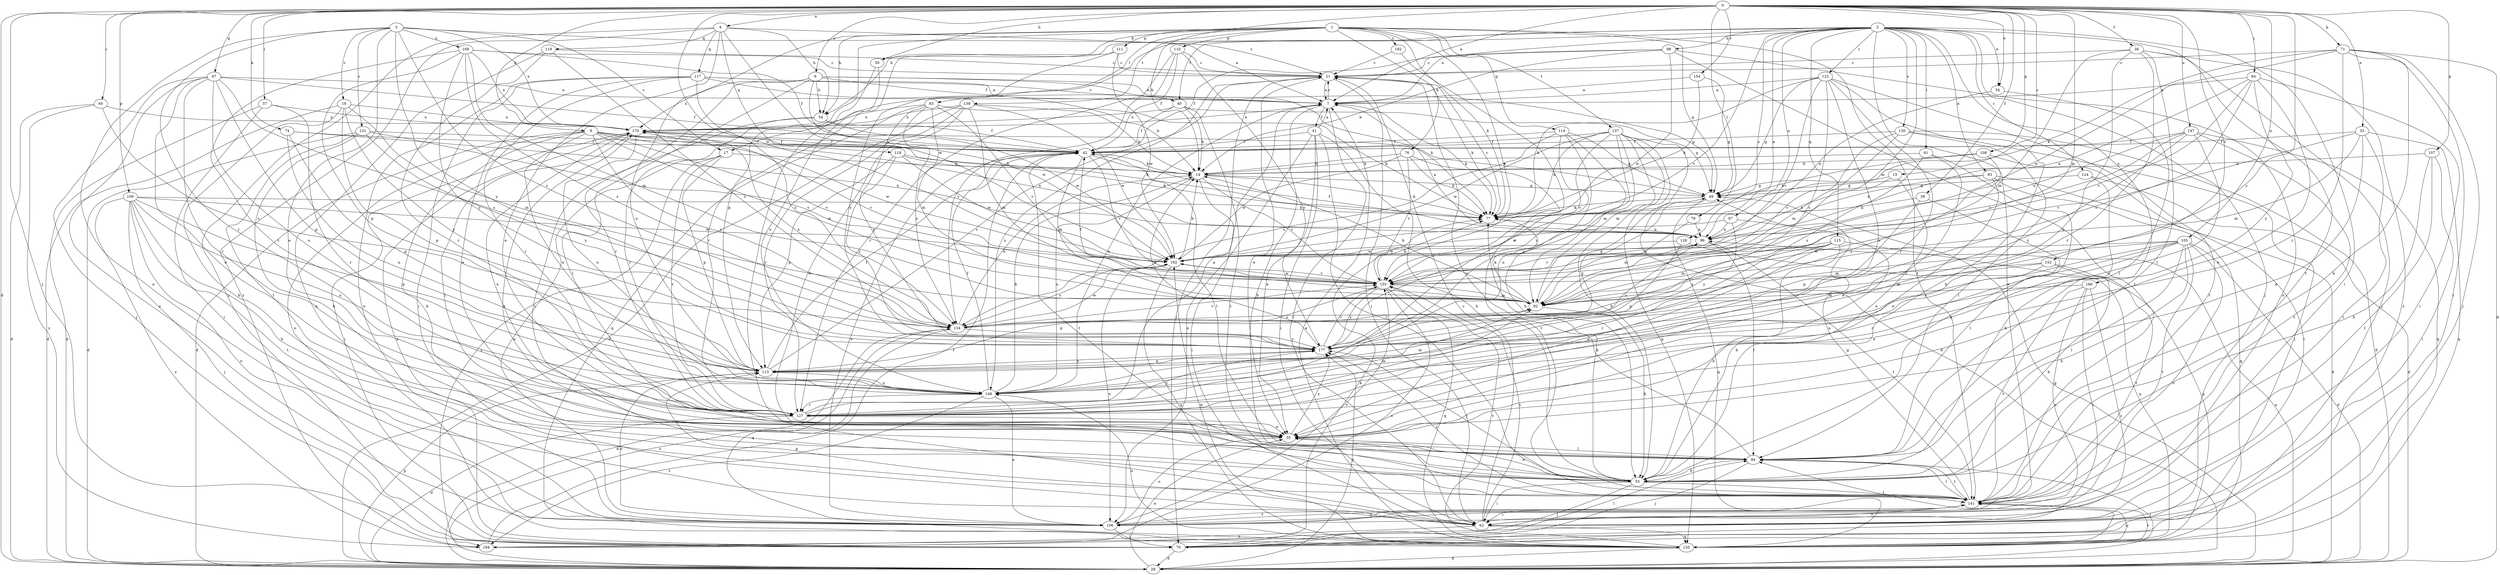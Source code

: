 strict digraph  {
0;
1;
2;
3;
4;
6;
7;
9;
14;
15;
17;
18;
21;
28;
33;
34;
35;
38;
39;
40;
41;
42;
47;
49;
50;
54;
55;
57;
60;
61;
62;
64;
70;
71;
74;
76;
77;
79;
83;
84;
92;
93;
97;
98;
99;
105;
106;
107;
108;
109;
110;
111;
113;
114;
115;
117;
118;
119;
120;
122;
124;
127;
128;
130;
131;
134;
137;
138;
141;
147;
148;
152;
154;
155;
162;
166;
168;
170;
177;
182;
184;
0 -> 4  [label=a];
0 -> 6  [label=a];
0 -> 7  [label=a];
0 -> 9  [label=b];
0 -> 14  [label=b];
0 -> 15  [label=c];
0 -> 28  [label=d];
0 -> 33  [label=e];
0 -> 34  [label=e];
0 -> 38  [label=f];
0 -> 39  [label=f];
0 -> 47  [label=g];
0 -> 50  [label=h];
0 -> 57  [label=i];
0 -> 60  [label=i];
0 -> 64  [label=j];
0 -> 70  [label=j];
0 -> 71  [label=k];
0 -> 74  [label=k];
0 -> 79  [label=l];
0 -> 92  [label=m];
0 -> 105  [label=o];
0 -> 107  [label=p];
0 -> 108  [label=p];
0 -> 109  [label=p];
0 -> 147  [label=u];
0 -> 152  [label=v];
0 -> 154  [label=v];
0 -> 162  [label=w];
0 -> 177  [label=y];
1 -> 49  [label=g];
1 -> 50  [label=h];
1 -> 54  [label=h];
1 -> 76  [label=k];
1 -> 77  [label=k];
1 -> 83  [label=l];
1 -> 110  [label=p];
1 -> 111  [label=p];
1 -> 113  [label=p];
1 -> 114  [label=q];
1 -> 137  [label=t];
1 -> 138  [label=t];
1 -> 141  [label=t];
1 -> 148  [label=u];
1 -> 155  [label=v];
1 -> 182  [label=z];
2 -> 7  [label=a];
2 -> 17  [label=c];
2 -> 34  [label=e];
2 -> 40  [label=f];
2 -> 54  [label=h];
2 -> 61  [label=i];
2 -> 62  [label=i];
2 -> 70  [label=j];
2 -> 92  [label=m];
2 -> 93  [label=n];
2 -> 97  [label=n];
2 -> 98  [label=n];
2 -> 99  [label=n];
2 -> 106  [label=o];
2 -> 115  [label=q];
2 -> 122  [label=r];
2 -> 124  [label=r];
2 -> 128  [label=s];
2 -> 130  [label=s];
2 -> 141  [label=t];
2 -> 155  [label=v];
2 -> 166  [label=x];
3 -> 7  [label=a];
3 -> 17  [label=c];
3 -> 18  [label=c];
3 -> 35  [label=e];
3 -> 106  [label=o];
3 -> 127  [label=r];
3 -> 131  [label=s];
3 -> 134  [label=s];
3 -> 168  [label=x];
3 -> 170  [label=x];
3 -> 177  [label=y];
4 -> 21  [label=c];
4 -> 35  [label=e];
4 -> 54  [label=h];
4 -> 70  [label=j];
4 -> 117  [label=q];
4 -> 118  [label=q];
4 -> 119  [label=q];
4 -> 162  [label=w];
4 -> 184  [label=z];
6 -> 7  [label=a];
6 -> 40  [label=f];
6 -> 54  [label=h];
6 -> 77  [label=k];
6 -> 84  [label=l];
6 -> 127  [label=r];
6 -> 162  [label=w];
6 -> 170  [label=x];
7 -> 21  [label=c];
7 -> 41  [label=f];
7 -> 55  [label=h];
7 -> 62  [label=i];
7 -> 77  [label=k];
7 -> 170  [label=x];
9 -> 28  [label=d];
9 -> 42  [label=f];
9 -> 55  [label=h];
9 -> 77  [label=k];
9 -> 92  [label=m];
9 -> 99  [label=n];
9 -> 106  [label=o];
9 -> 134  [label=s];
9 -> 148  [label=u];
9 -> 155  [label=v];
9 -> 162  [label=w];
14 -> 49  [label=g];
14 -> 62  [label=i];
14 -> 77  [label=k];
14 -> 148  [label=u];
14 -> 155  [label=v];
15 -> 35  [label=e];
15 -> 49  [label=g];
15 -> 99  [label=n];
17 -> 14  [label=b];
17 -> 106  [label=o];
17 -> 113  [label=p];
17 -> 127  [label=r];
17 -> 184  [label=z];
18 -> 28  [label=d];
18 -> 55  [label=h];
18 -> 92  [label=m];
18 -> 113  [label=p];
18 -> 170  [label=x];
18 -> 177  [label=y];
21 -> 7  [label=a];
21 -> 35  [label=e];
21 -> 62  [label=i];
21 -> 70  [label=j];
21 -> 77  [label=k];
21 -> 148  [label=u];
28 -> 35  [label=e];
28 -> 49  [label=g];
28 -> 84  [label=l];
28 -> 99  [label=n];
28 -> 113  [label=p];
28 -> 134  [label=s];
28 -> 177  [label=y];
33 -> 35  [label=e];
33 -> 42  [label=f];
33 -> 92  [label=m];
33 -> 120  [label=q];
33 -> 141  [label=t];
33 -> 155  [label=v];
34 -> 84  [label=l];
34 -> 99  [label=n];
35 -> 84  [label=l];
35 -> 106  [label=o];
35 -> 170  [label=x];
35 -> 177  [label=y];
38 -> 21  [label=c];
38 -> 70  [label=j];
38 -> 84  [label=l];
38 -> 92  [label=m];
38 -> 127  [label=r];
38 -> 148  [label=u];
38 -> 184  [label=z];
39 -> 77  [label=k];
39 -> 84  [label=l];
39 -> 113  [label=p];
40 -> 14  [label=b];
40 -> 42  [label=f];
40 -> 49  [label=g];
40 -> 141  [label=t];
40 -> 170  [label=x];
41 -> 7  [label=a];
41 -> 35  [label=e];
41 -> 42  [label=f];
41 -> 55  [label=h];
41 -> 62  [label=i];
41 -> 106  [label=o];
41 -> 141  [label=t];
42 -> 14  [label=b];
42 -> 84  [label=l];
42 -> 92  [label=m];
42 -> 106  [label=o];
42 -> 141  [label=t];
42 -> 155  [label=v];
42 -> 170  [label=x];
47 -> 7  [label=a];
47 -> 35  [label=e];
47 -> 42  [label=f];
47 -> 70  [label=j];
47 -> 106  [label=o];
47 -> 113  [label=p];
47 -> 127  [label=r];
47 -> 134  [label=s];
47 -> 148  [label=u];
49 -> 77  [label=k];
49 -> 120  [label=q];
49 -> 170  [label=x];
49 -> 177  [label=y];
50 -> 62  [label=i];
50 -> 148  [label=u];
54 -> 42  [label=f];
54 -> 127  [label=r];
54 -> 141  [label=t];
54 -> 162  [label=w];
55 -> 35  [label=e];
55 -> 62  [label=i];
55 -> 70  [label=j];
55 -> 77  [label=k];
55 -> 141  [label=t];
55 -> 170  [label=x];
55 -> 177  [label=y];
57 -> 28  [label=d];
57 -> 62  [label=i];
57 -> 127  [label=r];
57 -> 170  [label=x];
60 -> 28  [label=d];
60 -> 134  [label=s];
60 -> 170  [label=x];
60 -> 184  [label=z];
61 -> 14  [label=b];
61 -> 35  [label=e];
61 -> 55  [label=h];
61 -> 134  [label=s];
62 -> 21  [label=c];
62 -> 113  [label=p];
62 -> 120  [label=q];
62 -> 141  [label=t];
62 -> 155  [label=v];
62 -> 184  [label=z];
64 -> 7  [label=a];
64 -> 35  [label=e];
64 -> 62  [label=i];
64 -> 99  [label=n];
64 -> 134  [label=s];
64 -> 155  [label=v];
64 -> 177  [label=y];
70 -> 28  [label=d];
70 -> 77  [label=k];
70 -> 84  [label=l];
70 -> 170  [label=x];
71 -> 21  [label=c];
71 -> 28  [label=d];
71 -> 55  [label=h];
71 -> 62  [label=i];
71 -> 70  [label=j];
71 -> 77  [label=k];
71 -> 127  [label=r];
71 -> 162  [label=w];
74 -> 42  [label=f];
74 -> 99  [label=n];
74 -> 113  [label=p];
74 -> 148  [label=u];
76 -> 14  [label=b];
76 -> 77  [label=k];
76 -> 141  [label=t];
76 -> 155  [label=v];
76 -> 162  [label=w];
77 -> 21  [label=c];
77 -> 99  [label=n];
79 -> 92  [label=m];
79 -> 99  [label=n];
83 -> 77  [label=k];
83 -> 92  [label=m];
83 -> 120  [label=q];
83 -> 134  [label=s];
83 -> 155  [label=v];
83 -> 170  [label=x];
83 -> 177  [label=y];
84 -> 21  [label=c];
84 -> 55  [label=h];
84 -> 70  [label=j];
84 -> 141  [label=t];
92 -> 14  [label=b];
92 -> 42  [label=f];
92 -> 49  [label=g];
92 -> 55  [label=h];
92 -> 77  [label=k];
92 -> 134  [label=s];
93 -> 28  [label=d];
93 -> 35  [label=e];
93 -> 49  [label=g];
93 -> 77  [label=k];
93 -> 120  [label=q];
97 -> 55  [label=h];
97 -> 99  [label=n];
97 -> 162  [label=w];
97 -> 177  [label=y];
98 -> 14  [label=b];
98 -> 21  [label=c];
98 -> 42  [label=f];
98 -> 106  [label=o];
98 -> 141  [label=t];
98 -> 162  [label=w];
99 -> 7  [label=a];
99 -> 42  [label=f];
99 -> 84  [label=l];
99 -> 141  [label=t];
99 -> 155  [label=v];
99 -> 162  [label=w];
105 -> 28  [label=d];
105 -> 35  [label=e];
105 -> 55  [label=h];
105 -> 84  [label=l];
105 -> 92  [label=m];
105 -> 106  [label=o];
105 -> 127  [label=r];
105 -> 141  [label=t];
105 -> 162  [label=w];
105 -> 177  [label=y];
106 -> 70  [label=j];
106 -> 141  [label=t];
106 -> 155  [label=v];
107 -> 14  [label=b];
107 -> 55  [label=h];
107 -> 62  [label=i];
107 -> 141  [label=t];
108 -> 14  [label=b];
108 -> 62  [label=i];
108 -> 77  [label=k];
108 -> 177  [label=y];
109 -> 55  [label=h];
109 -> 70  [label=j];
109 -> 77  [label=k];
109 -> 106  [label=o];
109 -> 113  [label=p];
109 -> 141  [label=t];
109 -> 148  [label=u];
109 -> 162  [label=w];
109 -> 184  [label=z];
110 -> 21  [label=c];
110 -> 42  [label=f];
110 -> 127  [label=r];
110 -> 134  [label=s];
110 -> 177  [label=y];
111 -> 21  [label=c];
111 -> 127  [label=r];
111 -> 162  [label=w];
111 -> 177  [label=y];
113 -> 21  [label=c];
113 -> 42  [label=f];
113 -> 106  [label=o];
113 -> 148  [label=u];
113 -> 177  [label=y];
114 -> 42  [label=f];
114 -> 49  [label=g];
114 -> 55  [label=h];
114 -> 92  [label=m];
114 -> 134  [label=s];
114 -> 177  [label=y];
115 -> 35  [label=e];
115 -> 55  [label=h];
115 -> 92  [label=m];
115 -> 120  [label=q];
115 -> 127  [label=r];
115 -> 134  [label=s];
115 -> 162  [label=w];
117 -> 7  [label=a];
117 -> 14  [label=b];
117 -> 35  [label=e];
117 -> 49  [label=g];
117 -> 62  [label=i];
117 -> 106  [label=o];
117 -> 127  [label=r];
117 -> 134  [label=s];
118 -> 14  [label=b];
118 -> 77  [label=k];
118 -> 113  [label=p];
118 -> 162  [label=w];
118 -> 177  [label=y];
119 -> 21  [label=c];
119 -> 120  [label=q];
119 -> 127  [label=r];
119 -> 134  [label=s];
120 -> 7  [label=a];
120 -> 28  [label=d];
120 -> 84  [label=l];
120 -> 141  [label=t];
120 -> 148  [label=u];
120 -> 155  [label=v];
120 -> 162  [label=w];
122 -> 7  [label=a];
122 -> 49  [label=g];
122 -> 55  [label=h];
122 -> 77  [label=k];
122 -> 127  [label=r];
122 -> 134  [label=s];
122 -> 141  [label=t];
122 -> 148  [label=u];
122 -> 155  [label=v];
124 -> 28  [label=d];
124 -> 49  [label=g];
124 -> 55  [label=h];
127 -> 7  [label=a];
127 -> 28  [label=d];
127 -> 35  [label=e];
127 -> 92  [label=m];
127 -> 177  [label=y];
128 -> 113  [label=p];
128 -> 120  [label=q];
128 -> 162  [label=w];
130 -> 28  [label=d];
130 -> 42  [label=f];
130 -> 70  [label=j];
130 -> 84  [label=l];
130 -> 92  [label=m];
130 -> 155  [label=v];
131 -> 28  [label=d];
131 -> 42  [label=f];
131 -> 55  [label=h];
131 -> 84  [label=l];
131 -> 155  [label=v];
131 -> 177  [label=y];
134 -> 14  [label=b];
134 -> 28  [label=d];
134 -> 120  [label=q];
134 -> 155  [label=v];
134 -> 162  [label=w];
134 -> 170  [label=x];
134 -> 177  [label=y];
137 -> 28  [label=d];
137 -> 42  [label=f];
137 -> 55  [label=h];
137 -> 77  [label=k];
137 -> 92  [label=m];
137 -> 113  [label=p];
137 -> 120  [label=q];
137 -> 148  [label=u];
137 -> 155  [label=v];
137 -> 162  [label=w];
138 -> 14  [label=b];
138 -> 28  [label=d];
138 -> 35  [label=e];
138 -> 92  [label=m];
138 -> 127  [label=r];
138 -> 162  [label=w];
138 -> 170  [label=x];
141 -> 49  [label=g];
141 -> 62  [label=i];
141 -> 84  [label=l];
141 -> 106  [label=o];
141 -> 120  [label=q];
141 -> 177  [label=y];
147 -> 42  [label=f];
147 -> 99  [label=n];
147 -> 120  [label=q];
147 -> 127  [label=r];
147 -> 141  [label=t];
147 -> 155  [label=v];
147 -> 177  [label=y];
148 -> 7  [label=a];
148 -> 14  [label=b];
148 -> 42  [label=f];
148 -> 92  [label=m];
148 -> 106  [label=o];
148 -> 127  [label=r];
148 -> 184  [label=z];
152 -> 55  [label=h];
152 -> 92  [label=m];
152 -> 141  [label=t];
152 -> 148  [label=u];
152 -> 155  [label=v];
154 -> 7  [label=a];
154 -> 49  [label=g];
154 -> 77  [label=k];
155 -> 77  [label=k];
155 -> 92  [label=m];
155 -> 113  [label=p];
155 -> 120  [label=q];
155 -> 162  [label=w];
155 -> 177  [label=y];
155 -> 184  [label=z];
162 -> 14  [label=b];
162 -> 106  [label=o];
162 -> 120  [label=q];
162 -> 134  [label=s];
162 -> 155  [label=v];
166 -> 62  [label=i];
166 -> 92  [label=m];
166 -> 106  [label=o];
166 -> 141  [label=t];
166 -> 184  [label=z];
168 -> 21  [label=c];
168 -> 42  [label=f];
168 -> 92  [label=m];
168 -> 113  [label=p];
168 -> 127  [label=r];
168 -> 134  [label=s];
168 -> 170  [label=x];
168 -> 177  [label=y];
170 -> 42  [label=f];
170 -> 70  [label=j];
170 -> 84  [label=l];
170 -> 148  [label=u];
170 -> 155  [label=v];
177 -> 14  [label=b];
177 -> 99  [label=n];
177 -> 113  [label=p];
177 -> 155  [label=v];
182 -> 21  [label=c];
182 -> 127  [label=r];
184 -> 42  [label=f];
}
